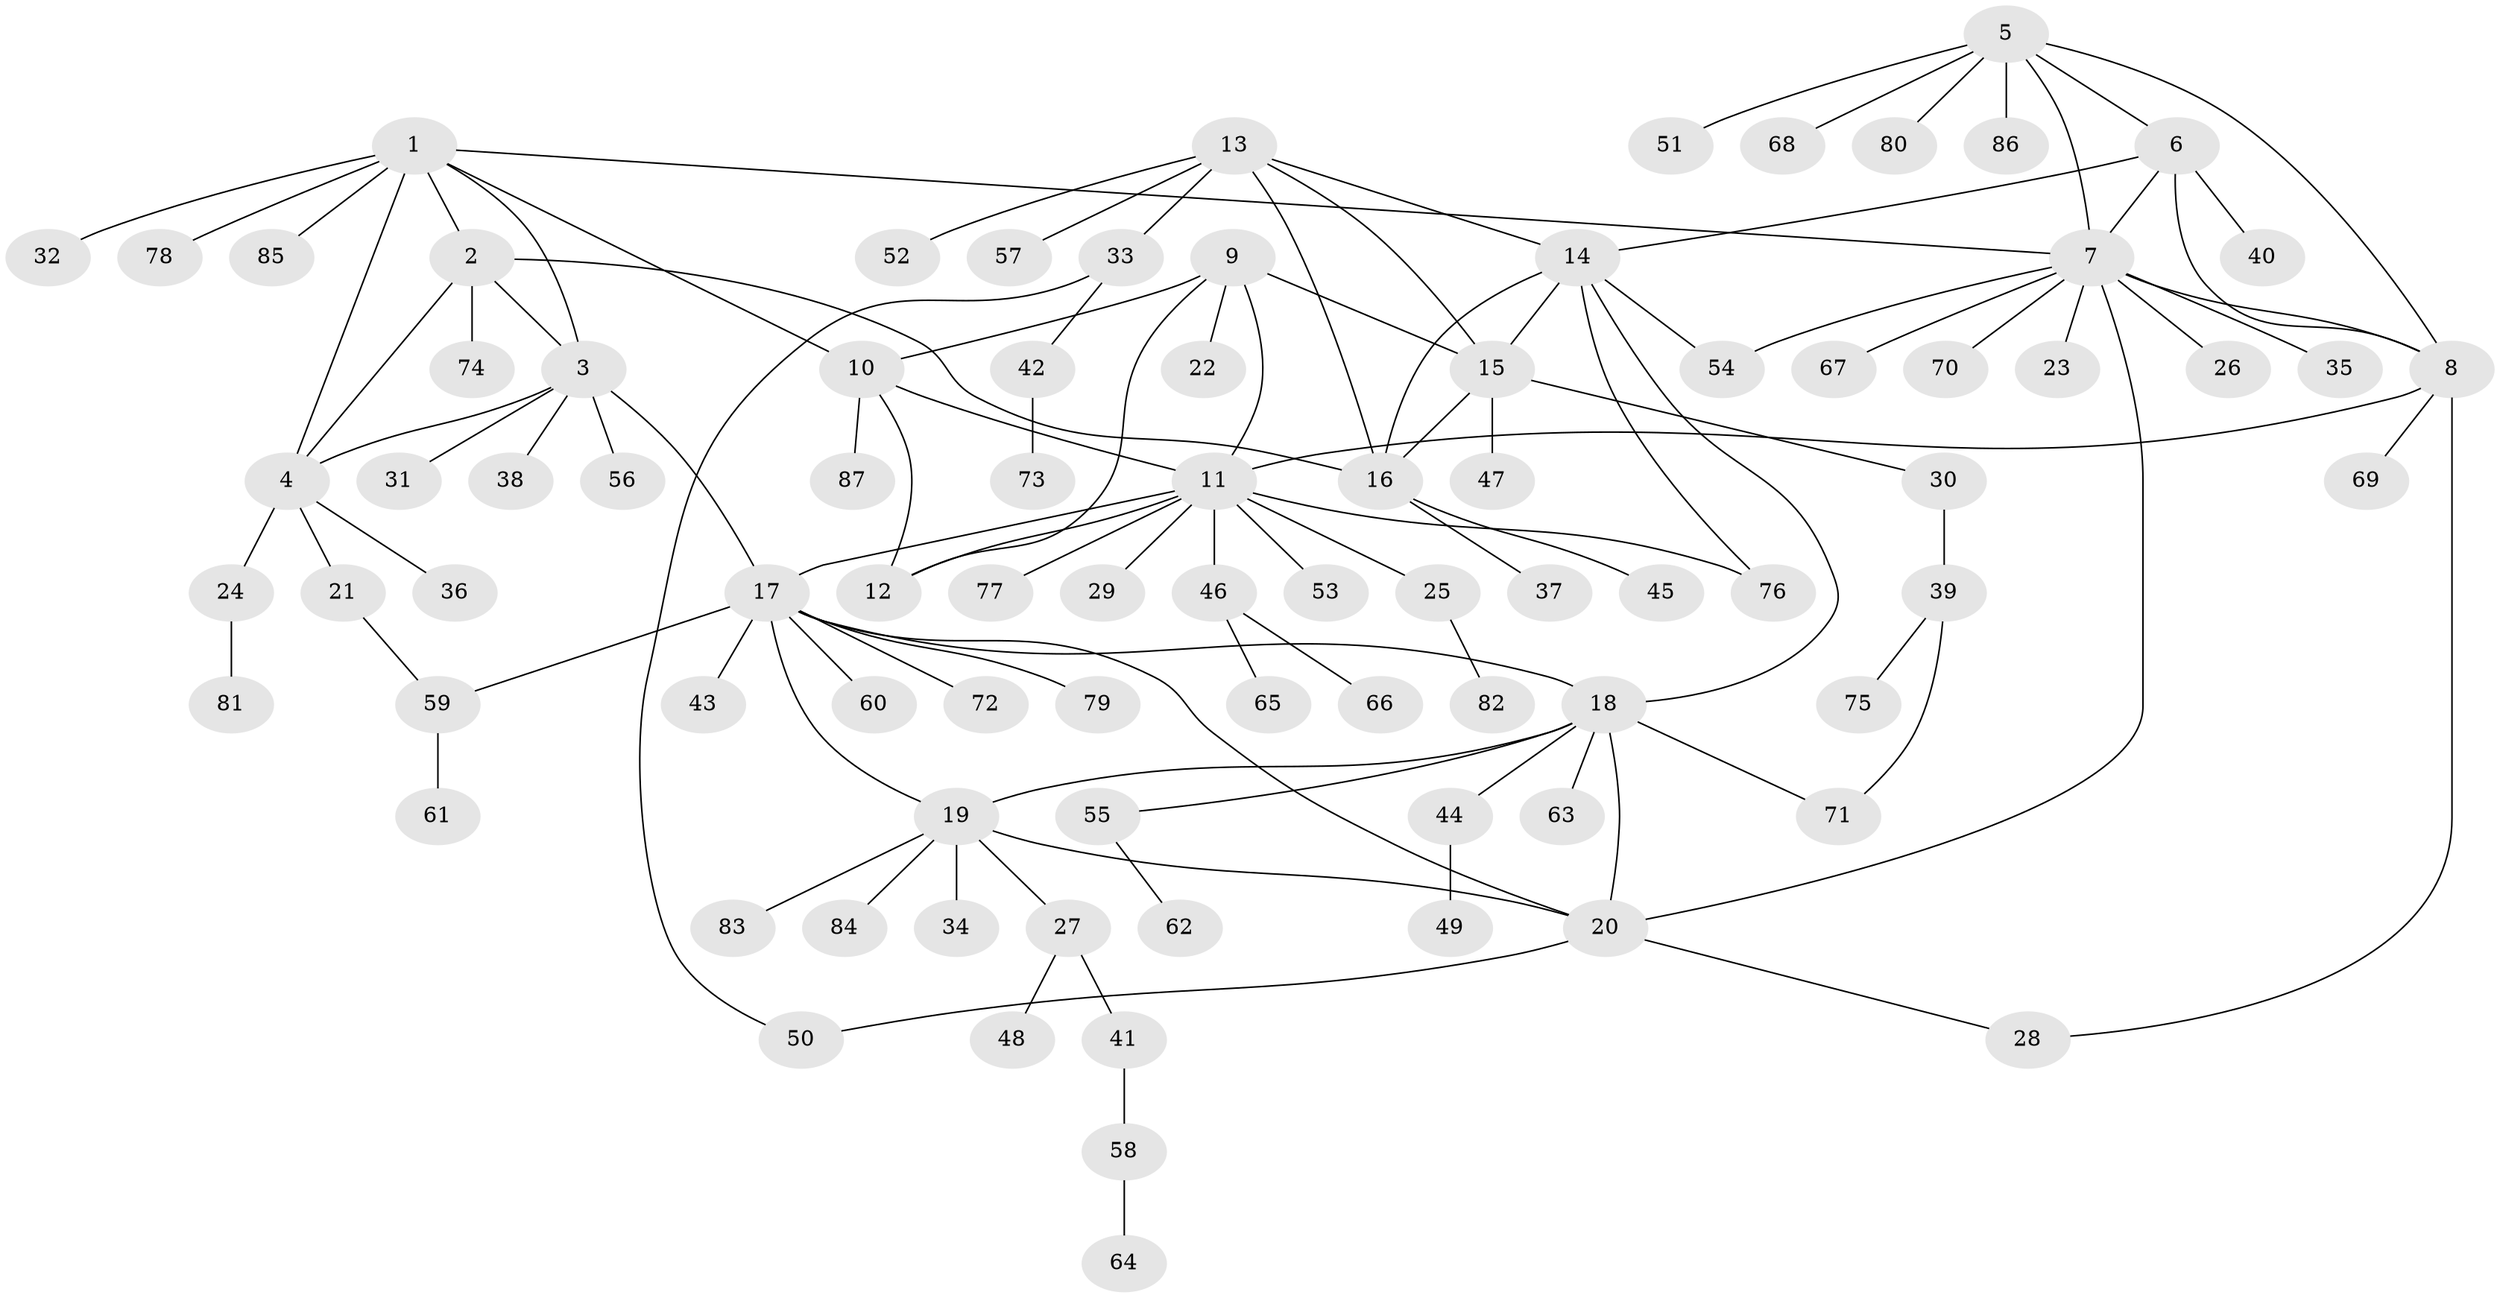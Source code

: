 // Generated by graph-tools (version 1.1) at 2025/50/03/09/25 03:50:41]
// undirected, 87 vertices, 113 edges
graph export_dot {
graph [start="1"]
  node [color=gray90,style=filled];
  1;
  2;
  3;
  4;
  5;
  6;
  7;
  8;
  9;
  10;
  11;
  12;
  13;
  14;
  15;
  16;
  17;
  18;
  19;
  20;
  21;
  22;
  23;
  24;
  25;
  26;
  27;
  28;
  29;
  30;
  31;
  32;
  33;
  34;
  35;
  36;
  37;
  38;
  39;
  40;
  41;
  42;
  43;
  44;
  45;
  46;
  47;
  48;
  49;
  50;
  51;
  52;
  53;
  54;
  55;
  56;
  57;
  58;
  59;
  60;
  61;
  62;
  63;
  64;
  65;
  66;
  67;
  68;
  69;
  70;
  71;
  72;
  73;
  74;
  75;
  76;
  77;
  78;
  79;
  80;
  81;
  82;
  83;
  84;
  85;
  86;
  87;
  1 -- 2;
  1 -- 3;
  1 -- 4;
  1 -- 7;
  1 -- 10;
  1 -- 32;
  1 -- 78;
  1 -- 85;
  2 -- 3;
  2 -- 4;
  2 -- 16;
  2 -- 74;
  3 -- 4;
  3 -- 17;
  3 -- 31;
  3 -- 38;
  3 -- 56;
  4 -- 21;
  4 -- 24;
  4 -- 36;
  5 -- 6;
  5 -- 7;
  5 -- 8;
  5 -- 51;
  5 -- 68;
  5 -- 80;
  5 -- 86;
  6 -- 7;
  6 -- 8;
  6 -- 14;
  6 -- 40;
  7 -- 8;
  7 -- 20;
  7 -- 23;
  7 -- 26;
  7 -- 35;
  7 -- 54;
  7 -- 67;
  7 -- 70;
  8 -- 11;
  8 -- 28;
  8 -- 69;
  9 -- 10;
  9 -- 11;
  9 -- 12;
  9 -- 15;
  9 -- 22;
  10 -- 11;
  10 -- 12;
  10 -- 87;
  11 -- 12;
  11 -- 17;
  11 -- 25;
  11 -- 29;
  11 -- 46;
  11 -- 53;
  11 -- 76;
  11 -- 77;
  13 -- 14;
  13 -- 15;
  13 -- 16;
  13 -- 33;
  13 -- 52;
  13 -- 57;
  14 -- 15;
  14 -- 16;
  14 -- 18;
  14 -- 54;
  14 -- 76;
  15 -- 16;
  15 -- 30;
  15 -- 47;
  16 -- 37;
  16 -- 45;
  17 -- 18;
  17 -- 19;
  17 -- 20;
  17 -- 43;
  17 -- 59;
  17 -- 60;
  17 -- 72;
  17 -- 79;
  18 -- 19;
  18 -- 20;
  18 -- 44;
  18 -- 55;
  18 -- 63;
  18 -- 71;
  19 -- 20;
  19 -- 27;
  19 -- 34;
  19 -- 83;
  19 -- 84;
  20 -- 28;
  20 -- 50;
  21 -- 59;
  24 -- 81;
  25 -- 82;
  27 -- 41;
  27 -- 48;
  30 -- 39;
  33 -- 42;
  33 -- 50;
  39 -- 71;
  39 -- 75;
  41 -- 58;
  42 -- 73;
  44 -- 49;
  46 -- 65;
  46 -- 66;
  55 -- 62;
  58 -- 64;
  59 -- 61;
}
